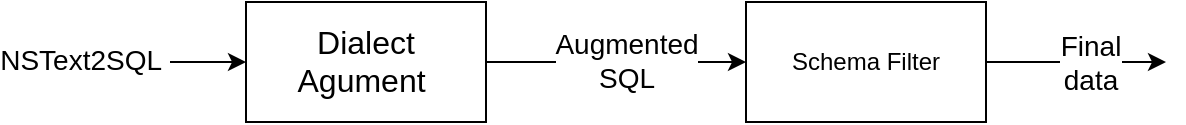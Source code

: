 <mxfile>
    <diagram id="5ZJ2dfLpeMH6HmXBrbbV" name="Page-1">
        <mxGraphModel dx="1045" dy="775" grid="1" gridSize="10" guides="1" tooltips="1" connect="1" arrows="1" fold="1" page="1" pageScale="1" pageWidth="850" pageHeight="1100" math="0" shadow="0">
            <root>
                <mxCell id="0"/>
                <mxCell id="1" parent="0"/>
                <mxCell id="6" style="edgeStyle=none;html=1;entryX=0;entryY=0.5;entryDx=0;entryDy=0;fontSize=14;" edge="1" parent="1" source="2" target="5">
                    <mxGeometry relative="1" as="geometry"/>
                </mxCell>
                <mxCell id="10" value="Augmented&lt;br&gt;SQL" style="edgeLabel;html=1;align=center;verticalAlign=middle;resizable=0;points=[];fontSize=14;" vertex="1" connectable="0" parent="6">
                    <mxGeometry x="0.071" y="1" relative="1" as="geometry">
                        <mxPoint as="offset"/>
                    </mxGeometry>
                </mxCell>
                <mxCell id="2" value="&lt;span style=&quot;font-size:12.0pt;line-height:115%;&lt;br/&gt;font-family:&amp;quot;Aptos&amp;quot;,sans-serif;mso-ascii-theme-font:minor-latin;mso-fareast-font-family:&lt;br/&gt;Aptos;mso-fareast-theme-font:minor-latin;mso-hansi-theme-font:minor-latin;&lt;br/&gt;mso-bidi-font-family:&amp;quot;Times New Roman&amp;quot;;mso-bidi-theme-font:minor-bidi;&lt;br/&gt;mso-ansi-language:EN-US;mso-fareast-language:EN-US;mso-bidi-language:AR-SA&quot;&gt;Dialect Agument&amp;nbsp;&lt;/span&gt;" style="rounded=0;whiteSpace=wrap;html=1;" vertex="1" parent="1">
                    <mxGeometry x="220" y="210" width="120" height="60" as="geometry"/>
                </mxCell>
                <mxCell id="3" value="" style="endArrow=classic;html=1;entryX=0;entryY=0.5;entryDx=0;entryDy=0;" edge="1" parent="1" target="2">
                    <mxGeometry width="50" height="50" relative="1" as="geometry">
                        <mxPoint x="120" y="240" as="sourcePoint"/>
                        <mxPoint x="420" y="270" as="targetPoint"/>
                    </mxGeometry>
                </mxCell>
                <mxCell id="4" value="&lt;span style=&quot;line-height: 115%; font-family: Aptos, sans-serif;&quot;&gt;&lt;font style=&quot;font-size: 14px;&quot;&gt;NSText2SQL&amp;nbsp;&lt;/font&gt;&lt;/span&gt;" style="edgeLabel;html=1;align=center;verticalAlign=middle;resizable=0;points=[];" vertex="1" connectable="0" parent="3">
                    <mxGeometry x="-0.24" y="-1" relative="1" as="geometry">
                        <mxPoint x="-19" y="-1" as="offset"/>
                    </mxGeometry>
                </mxCell>
                <mxCell id="7" style="edgeStyle=none;html=1;fontSize=14;" edge="1" parent="1" source="5">
                    <mxGeometry relative="1" as="geometry">
                        <mxPoint x="680" y="240" as="targetPoint"/>
                        <Array as="points">
                            <mxPoint x="610" y="240"/>
                        </Array>
                    </mxGeometry>
                </mxCell>
                <mxCell id="12" value="Final&lt;br&gt;data" style="edgeLabel;html=1;align=center;verticalAlign=middle;resizable=0;points=[];fontSize=14;" vertex="1" connectable="0" parent="7">
                    <mxGeometry x="0.147" relative="1" as="geometry">
                        <mxPoint as="offset"/>
                    </mxGeometry>
                </mxCell>
                <mxCell id="5" value="&lt;span&gt;Schema Filter&lt;/span&gt;" style="rounded=0;whiteSpace=wrap;html=1;" vertex="1" parent="1">
                    <mxGeometry x="470" y="210" width="120" height="60" as="geometry"/>
                </mxCell>
            </root>
        </mxGraphModel>
    </diagram>
</mxfile>